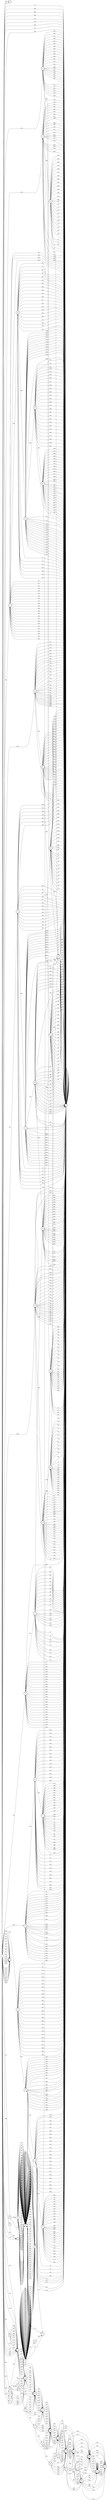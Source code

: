 digraph DFA {
rankdir = LR
1 [shape = doublecircle]
2 [shape = doublecircle]
3 [shape = doublecircle]
4 [shape = doublecircle]
5 [shape = doublecircle]
6 [shape = doublecircle]
7 [shape = doublecircle]
8 [shape = doublecircle]
9 [shape = doublecircle]
10 [shape = doublecircle]
11 [shape = doublecircle]
12 [shape = doublecircle]
13 [shape = doublecircle]
14 [shape = doublecircle]
15 [shape = doublecircle]
16 [shape = doublecircle]
17 [shape = doublecircle]
18 [shape = doublecircle]
19 [shape = doublecircle]
20 [shape = doublecircle]
21 [shape = doublecircle]
24 [shape = doublecircle]
25 [shape = doublecircle]
26 [shape = doublecircle]
27 [shape = doublecircle]
28 [shape = doublecircle]
29 [shape = doublecircle]
30 [shape = doublecircle]
31 [shape = doublecircle]
32 [shape = doublecircle]
33 [shape = doublecircle]
34 [shape = doublecircle]
35 [shape = doublecircle]
36 [shape = doublecircle]
37 [shape = doublecircle]
40 [shape = doublecircle]
41 [shape = doublecircle]
42 [shape = doublecircle]
43 [shape = doublecircle]
44 [shape = doublecircle]
45 [shape = doublecircle]
46 [shape = doublecircle]
47 [shape = doublecircle]
48 [shape = doublecircle]
50 [shape = doublecircle]
51 [shape = doublecircle]
52 [shape = doublecircle]
53 [shape = doublecircle]
54 [shape = doublecircle]
55 [shape = doublecircle]
56 [shape = doublecircle]
57 [shape = doublecircle]
58 [shape = doublecircle]
59 [shape = doublecircle]
60 [shape = doublecircle]
61 [shape = doublecircle]
62 [shape = doublecircle]
63 [shape = doublecircle]
64 [shape = doublecircle]
65 [shape = doublecircle]
66 [shape = doublecircle]
67 [shape = doublecircle]
68 [shape = doublecircle]
0 -> 1 [label="[0]"]
0 -> 2 [label="[1]"]
0 -> 1 [label="[2]"]
0 -> 3 [label="[3]"]
0 -> 3 [label="[4]"]
0 -> 3 [label="[5]"]
0 -> 3 [label="[6]"]
0 -> 3 [label="[7]"]
0 -> 3 [label="[8]"]
0 -> 3 [label="[9]"]
0 -> 3 [label="[10]"]
0 -> 4 [label="[11]"]
0 -> 3 [label="[12]"]
0 -> 3 [label="[13]"]
0 -> 3 [label="[14]"]
0 -> 3 [label="[15]"]
0 -> 3 [label="[16]"]
0 -> 3 [label="[17]"]
0 -> 3 [label="[18]"]
0 -> 3 [label="[19]"]
0 -> 3 [label="[20]"]
0 -> 3 [label="[21]"]
0 -> 3 [label="[22]"]
0 -> 3 [label="[23]"]
0 -> 3 [label="[24]"]
0 -> 3 [label="[25]"]
0 -> 3 [label="[26]"]
0 -> 3 [label="[27]"]
0 -> 5 [label="[28]"]
0 -> 6 [label="[29]"]
0 -> 6 [label="[30]"]
0 -> 7 [label="[31]"]
0 -> 7 [label="[32]"]
0 -> 7 [label="[33]"]
0 -> 7 [label="[34]"]
0 -> 8 [label="[35]"]
0 -> 9 [label="[36]"]
0 -> 7 [label="[37]"]
0 -> 7 [label="[38]"]
0 -> 7 [label="[39]"]
0 -> 7 [label="[40]"]
0 -> 10 [label="[41]"]
0 -> 11 [label="[42]"]
0 -> 12 [label="[43]"]
0 -> 13 [label="[44]"]
0 -> 14 [label="[45]"]
0 -> 2 [label="[46]"]
0 -> 15 [label="[47]"]
0 -> 2 [label="[48]"]
0 -> 2 [label="[49]"]
0 -> 16 [label="[50]"]
0 -> 2 [label="[51]"]
0 -> 17 [label="[52]"]
0 -> 2 [label="[53]"]
0 -> 18 [label="[54]"]
0 -> 19 [label="[55]"]
0 -> 2 [label="[56]"]
0 -> 2 [label="[57]"]
0 -> 2 [label="[58]"]
0 -> 20 [label="[59]"]
0 -> 21 [label="[60]"]
2 -> 2 [label="[1]"]
2 -> 2 [label="[2]"]
2 -> 2 [label="[31]"]
2 -> 2 [label="[32]"]
2 -> 2 [label="[33]"]
2 -> 2 [label="[34]"]
2 -> 2 [label="[35]"]
2 -> 2 [label="[36]"]
2 -> 2 [label="[37]"]
2 -> 2 [label="[38]"]
2 -> 2 [label="[39]"]
2 -> 2 [label="[40]"]
2 -> 2 [label="[44]"]
2 -> 2 [label="[45]"]
2 -> 2 [label="[46]"]
2 -> 2 [label="[47]"]
2 -> 2 [label="[48]"]
2 -> 2 [label="[49]"]
2 -> 2 [label="[50]"]
2 -> 2 [label="[51]"]
2 -> 2 [label="[52]"]
2 -> 2 [label="[53]"]
2 -> 2 [label="[54]"]
2 -> 2 [label="[55]"]
2 -> 2 [label="[56]"]
2 -> 2 [label="[57]"]
2 -> 2 [label="[58]"]
2 -> 2 [label="[59]"]
2 -> 2 [label="[60]"]
4 -> 22 [label="[11]"]
4 -> 23 [label="[14]"]
5 -> 6 [label="[29]"]
7 -> 24 [label="[31]"]
7 -> 24 [label="[32]"]
7 -> 24 [label="[33]"]
7 -> 24 [label="[34]"]
7 -> 24 [label="[35]"]
7 -> 24 [label="[36]"]
7 -> 24 [label="[37]"]
7 -> 24 [label="[38]"]
7 -> 24 [label="[39]"]
7 -> 24 [label="[40]"]
8 -> 7 [label="[31]"]
8 -> 7 [label="[32]"]
8 -> 7 [label="[33]"]
8 -> 7 [label="[34]"]
8 -> 7 [label="[35]"]
8 -> 7 [label="[36]"]
8 -> 7 [label="[37]"]
8 -> 7 [label="[38]"]
8 -> 7 [label="[39]"]
8 -> 7 [label="[40]"]
9 -> 24 [label="[31]"]
9 -> 7 [label="[32]"]
9 -> 24 [label="[33]"]
9 -> 24 [label="[34]"]
9 -> 25 [label="[35]"]
9 -> 24 [label="[36]"]
9 -> 24 [label="[37]"]
9 -> 24 [label="[38]"]
9 -> 24 [label="[39]"]
9 -> 24 [label="[40]"]
13 -> 2 [label="[1]"]
13 -> 2 [label="[2]"]
13 -> 2 [label="[31]"]
13 -> 2 [label="[32]"]
13 -> 2 [label="[33]"]
13 -> 2 [label="[34]"]
13 -> 2 [label="[35]"]
13 -> 2 [label="[36]"]
13 -> 2 [label="[37]"]
13 -> 2 [label="[38]"]
13 -> 2 [label="[39]"]
13 -> 2 [label="[40]"]
13 -> 2 [label="[44]"]
13 -> 26 [label="[45]"]
13 -> 2 [label="[46]"]
13 -> 2 [label="[47]"]
13 -> 2 [label="[48]"]
13 -> 2 [label="[49]"]
13 -> 2 [label="[50]"]
13 -> 2 [label="[51]"]
13 -> 2 [label="[52]"]
13 -> 2 [label="[53]"]
13 -> 2 [label="[54]"]
13 -> 2 [label="[55]"]
13 -> 2 [label="[56]"]
13 -> 27 [label="[57]"]
13 -> 2 [label="[58]"]
13 -> 2 [label="[59]"]
13 -> 2 [label="[60]"]
14 -> 2 [label="[1]"]
14 -> 2 [label="[2]"]
14 -> 2 [label="[31]"]
14 -> 2 [label="[32]"]
14 -> 2 [label="[33]"]
14 -> 2 [label="[34]"]
14 -> 2 [label="[35]"]
14 -> 2 [label="[36]"]
14 -> 2 [label="[37]"]
14 -> 2 [label="[38]"]
14 -> 2 [label="[39]"]
14 -> 2 [label="[40]"]
14 -> 2 [label="[44]"]
14 -> 2 [label="[45]"]
14 -> 2 [label="[46]"]
14 -> 2 [label="[47]"]
14 -> 2 [label="[48]"]
14 -> 2 [label="[49]"]
14 -> 28 [label="[50]"]
14 -> 2 [label="[51]"]
14 -> 2 [label="[52]"]
14 -> 2 [label="[53]"]
14 -> 2 [label="[54]"]
14 -> 2 [label="[55]"]
14 -> 2 [label="[56]"]
14 -> 2 [label="[57]"]
14 -> 2 [label="[58]"]
14 -> 2 [label="[59]"]
14 -> 2 [label="[60]"]
15 -> 2 [label="[1]"]
15 -> 2 [label="[2]"]
15 -> 2 [label="[31]"]
15 -> 2 [label="[32]"]
15 -> 2 [label="[33]"]
15 -> 2 [label="[34]"]
15 -> 2 [label="[35]"]
15 -> 2 [label="[36]"]
15 -> 2 [label="[37]"]
15 -> 2 [label="[38]"]
15 -> 2 [label="[39]"]
15 -> 2 [label="[40]"]
15 -> 2 [label="[44]"]
15 -> 2 [label="[45]"]
15 -> 2 [label="[46]"]
15 -> 2 [label="[47]"]
15 -> 29 [label="[48]"]
15 -> 2 [label="[49]"]
15 -> 2 [label="[50]"]
15 -> 2 [label="[51]"]
15 -> 2 [label="[52]"]
15 -> 2 [label="[53]"]
15 -> 2 [label="[54]"]
15 -> 2 [label="[55]"]
15 -> 2 [label="[56]"]
15 -> 2 [label="[57]"]
15 -> 2 [label="[58]"]
15 -> 2 [label="[59]"]
15 -> 2 [label="[60]"]
16 -> 2 [label="[1]"]
16 -> 2 [label="[2]"]
16 -> 2 [label="[31]"]
16 -> 2 [label="[32]"]
16 -> 2 [label="[33]"]
16 -> 2 [label="[34]"]
16 -> 2 [label="[35]"]
16 -> 2 [label="[36]"]
16 -> 2 [label="[37]"]
16 -> 2 [label="[38]"]
16 -> 2 [label="[39]"]
16 -> 2 [label="[40]"]
16 -> 2 [label="[44]"]
16 -> 2 [label="[45]"]
16 -> 2 [label="[46]"]
16 -> 2 [label="[47]"]
16 -> 2 [label="[48]"]
16 -> 30 [label="[49]"]
16 -> 2 [label="[50]"]
16 -> 2 [label="[51]"]
16 -> 2 [label="[52]"]
16 -> 2 [label="[53]"]
16 -> 2 [label="[54]"]
16 -> 2 [label="[55]"]
16 -> 2 [label="[56]"]
16 -> 2 [label="[57]"]
16 -> 2 [label="[58]"]
16 -> 2 [label="[59]"]
16 -> 2 [label="[60]"]
17 -> 2 [label="[1]"]
17 -> 2 [label="[2]"]
17 -> 2 [label="[31]"]
17 -> 2 [label="[32]"]
17 -> 2 [label="[33]"]
17 -> 2 [label="[34]"]
17 -> 2 [label="[35]"]
17 -> 2 [label="[36]"]
17 -> 2 [label="[37]"]
17 -> 2 [label="[38]"]
17 -> 2 [label="[39]"]
17 -> 2 [label="[40]"]
17 -> 2 [label="[44]"]
17 -> 2 [label="[45]"]
17 -> 2 [label="[46]"]
17 -> 2 [label="[47]"]
17 -> 31 [label="[48]"]
17 -> 2 [label="[49]"]
17 -> 2 [label="[50]"]
17 -> 2 [label="[51]"]
17 -> 2 [label="[52]"]
17 -> 2 [label="[53]"]
17 -> 2 [label="[54]"]
17 -> 2 [label="[55]"]
17 -> 2 [label="[56]"]
17 -> 2 [label="[57]"]
17 -> 2 [label="[58]"]
17 -> 2 [label="[59]"]
17 -> 2 [label="[60]"]
18 -> 2 [label="[1]"]
18 -> 2 [label="[2]"]
18 -> 2 [label="[31]"]
18 -> 2 [label="[32]"]
18 -> 2 [label="[33]"]
18 -> 2 [label="[34]"]
18 -> 2 [label="[35]"]
18 -> 2 [label="[36]"]
18 -> 2 [label="[37]"]
18 -> 2 [label="[38]"]
18 -> 2 [label="[39]"]
18 -> 2 [label="[40]"]
18 -> 2 [label="[44]"]
18 -> 2 [label="[45]"]
18 -> 2 [label="[46]"]
18 -> 2 [label="[47]"]
18 -> 32 [label="[48]"]
18 -> 2 [label="[49]"]
18 -> 2 [label="[50]"]
18 -> 2 [label="[51]"]
18 -> 2 [label="[52]"]
18 -> 2 [label="[53]"]
18 -> 2 [label="[54]"]
18 -> 2 [label="[55]"]
18 -> 2 [label="[56]"]
18 -> 2 [label="[57]"]
18 -> 2 [label="[58]"]
18 -> 2 [label="[59]"]
18 -> 2 [label="[60]"]
19 -> 2 [label="[1]"]
19 -> 2 [label="[2]"]
19 -> 2 [label="[31]"]
19 -> 2 [label="[32]"]
19 -> 2 [label="[33]"]
19 -> 2 [label="[34]"]
19 -> 2 [label="[35]"]
19 -> 2 [label="[36]"]
19 -> 2 [label="[37]"]
19 -> 2 [label="[38]"]
19 -> 2 [label="[39]"]
19 -> 2 [label="[40]"]
19 -> 2 [label="[44]"]
19 -> 2 [label="[45]"]
19 -> 2 [label="[46]"]
19 -> 2 [label="[47]"]
19 -> 2 [label="[48]"]
19 -> 2 [label="[49]"]
19 -> 2 [label="[50]"]
19 -> 2 [label="[51]"]
19 -> 2 [label="[52]"]
19 -> 2 [label="[53]"]
19 -> 2 [label="[54]"]
19 -> 2 [label="[55]"]
19 -> 33 [label="[56]"]
19 -> 2 [label="[57]"]
19 -> 2 [label="[58]"]
19 -> 2 [label="[59]"]
19 -> 2 [label="[60]"]
20 -> 2 [label="[1]"]
20 -> 2 [label="[2]"]
20 -> 2 [label="[31]"]
20 -> 2 [label="[32]"]
20 -> 2 [label="[33]"]
20 -> 2 [label="[34]"]
20 -> 2 [label="[35]"]
20 -> 2 [label="[36]"]
20 -> 2 [label="[37]"]
20 -> 2 [label="[38]"]
20 -> 2 [label="[39]"]
20 -> 2 [label="[40]"]
20 -> 2 [label="[44]"]
20 -> 2 [label="[45]"]
20 -> 2 [label="[46]"]
20 -> 2 [label="[47]"]
20 -> 2 [label="[48]"]
20 -> 2 [label="[49]"]
20 -> 2 [label="[50]"]
20 -> 2 [label="[51]"]
20 -> 2 [label="[52]"]
20 -> 2 [label="[53]"]
20 -> 2 [label="[54]"]
20 -> 2 [label="[55]"]
20 -> 2 [label="[56]"]
20 -> 2 [label="[57]"]
20 -> 2 [label="[58]"]
20 -> 2 [label="[59]"]
20 -> 34 [label="[60]"]
21 -> 2 [label="[1]"]
21 -> 2 [label="[2]"]
21 -> 2 [label="[31]"]
21 -> 2 [label="[32]"]
21 -> 2 [label="[33]"]
21 -> 2 [label="[34]"]
21 -> 2 [label="[35]"]
21 -> 2 [label="[36]"]
21 -> 2 [label="[37]"]
21 -> 2 [label="[38]"]
21 -> 2 [label="[39]"]
21 -> 2 [label="[40]"]
21 -> 2 [label="[44]"]
21 -> 2 [label="[45]"]
21 -> 2 [label="[46]"]
21 -> 2 [label="[47]"]
21 -> 2 [label="[48]"]
21 -> 2 [label="[49]"]
21 -> 35 [label="[50]"]
21 -> 2 [label="[51]"]
21 -> 2 [label="[52]"]
21 -> 2 [label="[53]"]
21 -> 2 [label="[54]"]
21 -> 2 [label="[55]"]
21 -> 2 [label="[56]"]
21 -> 2 [label="[57]"]
21 -> 2 [label="[58]"]
21 -> 2 [label="[59]"]
21 -> 2 [label="[60]"]
22 -> 22 [label="[0]"]
22 -> 22 [label="[1]"]
22 -> 22 [label="[2]"]
22 -> 22 [label="[3]"]
22 -> 22 [label="[4]"]
22 -> 22 [label="[5]"]
22 -> 22 [label="[6]"]
22 -> 22 [label="[7]"]
22 -> 22 [label="[8]"]
22 -> 22 [label="[9]"]
22 -> 22 [label="[10]"]
22 -> 22 [label="[11]"]
22 -> 22 [label="[12]"]
22 -> 22 [label="[13]"]
22 -> 22 [label="[14]"]
22 -> 22 [label="[15]"]
22 -> 22 [label="[16]"]
22 -> 22 [label="[17]"]
22 -> 22 [label="[18]"]
22 -> 22 [label="[19]"]
22 -> 22 [label="[20]"]
22 -> 22 [label="[21]"]
22 -> 22 [label="[22]"]
22 -> 22 [label="[23]"]
22 -> 22 [label="[24]"]
22 -> 22 [label="[25]"]
22 -> 22 [label="[26]"]
22 -> 22 [label="[27]"]
22 -> 36 [label="[28]"]
22 -> 37 [label="[29]"]
22 -> 22 [label="[30]"]
22 -> 22 [label="[31]"]
22 -> 22 [label="[32]"]
22 -> 22 [label="[33]"]
22 -> 22 [label="[34]"]
22 -> 22 [label="[35]"]
22 -> 22 [label="[36]"]
22 -> 22 [label="[37]"]
22 -> 22 [label="[38]"]
22 -> 22 [label="[39]"]
22 -> 22 [label="[40]"]
22 -> 22 [label="[41]"]
22 -> 22 [label="[42]"]
22 -> 22 [label="[43]"]
22 -> 22 [label="[44]"]
22 -> 22 [label="[45]"]
22 -> 22 [label="[46]"]
22 -> 22 [label="[47]"]
22 -> 22 [label="[48]"]
22 -> 22 [label="[49]"]
22 -> 22 [label="[50]"]
22 -> 22 [label="[51]"]
22 -> 22 [label="[52]"]
22 -> 22 [label="[53]"]
22 -> 22 [label="[54]"]
22 -> 22 [label="[55]"]
22 -> 22 [label="[56]"]
22 -> 22 [label="[57]"]
22 -> 22 [label="[58]"]
22 -> 22 [label="[59]"]
22 -> 22 [label="[60]"]
23 -> 38 [label="[0]"]
23 -> 38 [label="[1]"]
23 -> 38 [label="[2]"]
23 -> 38 [label="[3]"]
23 -> 38 [label="[4]"]
23 -> 38 [label="[5]"]
23 -> 38 [label="[6]"]
23 -> 38 [label="[7]"]
23 -> 38 [label="[8]"]
23 -> 38 [label="[9]"]
23 -> 38 [label="[10]"]
23 -> 38 [label="[11]"]
23 -> 38 [label="[12]"]
23 -> 38 [label="[13]"]
23 -> 39 [label="[14]"]
23 -> 38 [label="[15]"]
23 -> 38 [label="[16]"]
23 -> 38 [label="[17]"]
23 -> 38 [label="[18]"]
23 -> 38 [label="[19]"]
23 -> 38 [label="[20]"]
23 -> 38 [label="[21]"]
23 -> 38 [label="[22]"]
23 -> 38 [label="[23]"]
23 -> 38 [label="[24]"]
23 -> 38 [label="[25]"]
23 -> 38 [label="[26]"]
23 -> 38 [label="[27]"]
23 -> 38 [label="[28]"]
23 -> 38 [label="[29]"]
23 -> 38 [label="[30]"]
23 -> 38 [label="[31]"]
23 -> 38 [label="[32]"]
23 -> 38 [label="[33]"]
23 -> 38 [label="[34]"]
23 -> 38 [label="[35]"]
23 -> 38 [label="[36]"]
23 -> 38 [label="[37]"]
23 -> 38 [label="[38]"]
23 -> 38 [label="[39]"]
23 -> 38 [label="[40]"]
23 -> 38 [label="[41]"]
23 -> 38 [label="[42]"]
23 -> 38 [label="[43]"]
23 -> 38 [label="[44]"]
23 -> 38 [label="[45]"]
23 -> 38 [label="[46]"]
23 -> 38 [label="[47]"]
23 -> 38 [label="[48]"]
23 -> 38 [label="[49]"]
23 -> 38 [label="[50]"]
23 -> 38 [label="[51]"]
23 -> 38 [label="[52]"]
23 -> 38 [label="[53]"]
23 -> 38 [label="[54]"]
23 -> 38 [label="[55]"]
23 -> 38 [label="[56]"]
23 -> 38 [label="[57]"]
23 -> 38 [label="[58]"]
23 -> 38 [label="[59]"]
23 -> 38 [label="[60]"]
24 -> 40 [label="[31]"]
24 -> 40 [label="[32]"]
24 -> 40 [label="[33]"]
24 -> 40 [label="[34]"]
24 -> 40 [label="[35]"]
24 -> 40 [label="[36]"]
24 -> 40 [label="[37]"]
24 -> 40 [label="[38]"]
24 -> 40 [label="[39]"]
24 -> 40 [label="[40]"]
25 -> 40 [label="[31]"]
25 -> 24 [label="[32]"]
25 -> 41 [label="[33]"]
25 -> 40 [label="[34]"]
25 -> 24 [label="[35]"]
25 -> 24 [label="[36]"]
25 -> 40 [label="[37]"]
25 -> 24 [label="[38]"]
25 -> 40 [label="[39]"]
25 -> 40 [label="[40]"]
26 -> 2 [label="[1]"]
26 -> 2 [label="[2]"]
26 -> 2 [label="[31]"]
26 -> 2 [label="[32]"]
26 -> 2 [label="[33]"]
26 -> 2 [label="[34]"]
26 -> 2 [label="[35]"]
26 -> 2 [label="[36]"]
26 -> 2 [label="[37]"]
26 -> 2 [label="[38]"]
26 -> 2 [label="[39]"]
26 -> 2 [label="[40]"]
26 -> 2 [label="[44]"]
26 -> 2 [label="[45]"]
26 -> 27 [label="[46]"]
26 -> 2 [label="[47]"]
26 -> 2 [label="[48]"]
26 -> 2 [label="[49]"]
26 -> 2 [label="[50]"]
26 -> 2 [label="[51]"]
26 -> 2 [label="[52]"]
26 -> 2 [label="[53]"]
26 -> 2 [label="[54]"]
26 -> 2 [label="[55]"]
26 -> 2 [label="[56]"]
26 -> 2 [label="[57]"]
26 -> 2 [label="[58]"]
26 -> 2 [label="[59]"]
26 -> 2 [label="[60]"]
27 -> 2 [label="[1]"]
27 -> 2 [label="[2]"]
27 -> 2 [label="[31]"]
27 -> 2 [label="[32]"]
27 -> 2 [label="[33]"]
27 -> 2 [label="[34]"]
27 -> 2 [label="[35]"]
27 -> 2 [label="[36]"]
27 -> 2 [label="[37]"]
27 -> 2 [label="[38]"]
27 -> 2 [label="[39]"]
27 -> 2 [label="[40]"]
27 -> 2 [label="[44]"]
27 -> 2 [label="[45]"]
27 -> 2 [label="[46]"]
27 -> 2 [label="[47]"]
27 -> 2 [label="[48]"]
27 -> 2 [label="[49]"]
27 -> 2 [label="[50]"]
27 -> 2 [label="[51]"]
27 -> 2 [label="[52]"]
27 -> 2 [label="[53]"]
27 -> 2 [label="[54]"]
27 -> 2 [label="[55]"]
27 -> 2 [label="[56]"]
27 -> 2 [label="[57]"]
27 -> 2 [label="[58]"]
27 -> 2 [label="[59]"]
27 -> 2 [label="[60]"]
28 -> 2 [label="[1]"]
28 -> 2 [label="[2]"]
28 -> 2 [label="[31]"]
28 -> 2 [label="[32]"]
28 -> 2 [label="[33]"]
28 -> 2 [label="[34]"]
28 -> 2 [label="[35]"]
28 -> 2 [label="[36]"]
28 -> 2 [label="[37]"]
28 -> 2 [label="[38]"]
28 -> 2 [label="[39]"]
28 -> 2 [label="[40]"]
28 -> 2 [label="[44]"]
28 -> 2 [label="[45]"]
28 -> 2 [label="[46]"]
28 -> 2 [label="[47]"]
28 -> 2 [label="[48]"]
28 -> 2 [label="[49]"]
28 -> 2 [label="[50]"]
28 -> 2 [label="[51]"]
28 -> 2 [label="[52]"]
28 -> 2 [label="[53]"]
28 -> 2 [label="[54]"]
28 -> 27 [label="[55]"]
28 -> 2 [label="[56]"]
28 -> 2 [label="[57]"]
28 -> 2 [label="[58]"]
28 -> 2 [label="[59]"]
28 -> 2 [label="[60]"]
29 -> 2 [label="[1]"]
29 -> 2 [label="[2]"]
29 -> 2 [label="[31]"]
29 -> 2 [label="[32]"]
29 -> 2 [label="[33]"]
29 -> 2 [label="[34]"]
29 -> 2 [label="[35]"]
29 -> 2 [label="[36]"]
29 -> 2 [label="[37]"]
29 -> 2 [label="[38]"]
29 -> 2 [label="[39]"]
29 -> 2 [label="[40]"]
29 -> 2 [label="[44]"]
29 -> 2 [label="[45]"]
29 -> 2 [label="[46]"]
29 -> 2 [label="[47]"]
29 -> 42 [label="[48]"]
29 -> 2 [label="[49]"]
29 -> 2 [label="[50]"]
29 -> 2 [label="[51]"]
29 -> 2 [label="[52]"]
29 -> 2 [label="[53]"]
29 -> 2 [label="[54]"]
29 -> 2 [label="[55]"]
29 -> 2 [label="[56]"]
29 -> 2 [label="[57]"]
29 -> 2 [label="[58]"]
29 -> 2 [label="[59]"]
29 -> 2 [label="[60]"]
30 -> 2 [label="[1]"]
30 -> 2 [label="[2]"]
30 -> 2 [label="[31]"]
30 -> 2 [label="[32]"]
30 -> 2 [label="[33]"]
30 -> 2 [label="[34]"]
30 -> 2 [label="[35]"]
30 -> 2 [label="[36]"]
30 -> 2 [label="[37]"]
30 -> 2 [label="[38]"]
30 -> 2 [label="[39]"]
30 -> 2 [label="[40]"]
30 -> 2 [label="[44]"]
30 -> 2 [label="[45]"]
30 -> 2 [label="[46]"]
30 -> 2 [label="[47]"]
30 -> 2 [label="[48]"]
30 -> 2 [label="[49]"]
30 -> 2 [label="[50]"]
30 -> 2 [label="[51]"]
30 -> 2 [label="[52]"]
30 -> 2 [label="[53]"]
30 -> 2 [label="[54]"]
30 -> 2 [label="[55]"]
30 -> 2 [label="[56]"]
30 -> 2 [label="[57]"]
30 -> 43 [label="[58]"]
30 -> 2 [label="[59]"]
30 -> 2 [label="[60]"]
31 -> 2 [label="[1]"]
31 -> 2 [label="[2]"]
31 -> 2 [label="[31]"]
31 -> 2 [label="[32]"]
31 -> 2 [label="[33]"]
31 -> 2 [label="[34]"]
31 -> 2 [label="[35]"]
31 -> 2 [label="[36]"]
31 -> 2 [label="[37]"]
31 -> 2 [label="[38]"]
31 -> 2 [label="[39]"]
31 -> 2 [label="[40]"]
31 -> 2 [label="[44]"]
31 -> 2 [label="[45]"]
31 -> 2 [label="[46]"]
31 -> 2 [label="[47]"]
31 -> 2 [label="[48]"]
31 -> 2 [label="[49]"]
31 -> 2 [label="[50]"]
31 -> 2 [label="[51]"]
31 -> 2 [label="[52]"]
31 -> 44 [label="[53]"]
31 -> 2 [label="[54]"]
31 -> 2 [label="[55]"]
31 -> 2 [label="[56]"]
31 -> 2 [label="[57]"]
31 -> 2 [label="[58]"]
31 -> 2 [label="[59]"]
31 -> 2 [label="[60]"]
32 -> 2 [label="[1]"]
32 -> 2 [label="[2]"]
32 -> 2 [label="[31]"]
32 -> 2 [label="[32]"]
32 -> 2 [label="[33]"]
32 -> 2 [label="[34]"]
32 -> 2 [label="[35]"]
32 -> 2 [label="[36]"]
32 -> 2 [label="[37]"]
32 -> 2 [label="[38]"]
32 -> 2 [label="[39]"]
32 -> 2 [label="[40]"]
32 -> 45 [label="[44]"]
32 -> 2 [label="[45]"]
32 -> 2 [label="[46]"]
32 -> 2 [label="[47]"]
32 -> 2 [label="[48]"]
32 -> 2 [label="[49]"]
32 -> 2 [label="[50]"]
32 -> 2 [label="[51]"]
32 -> 2 [label="[52]"]
32 -> 2 [label="[53]"]
32 -> 2 [label="[54]"]
32 -> 2 [label="[55]"]
32 -> 2 [label="[56]"]
32 -> 2 [label="[57]"]
32 -> 2 [label="[58]"]
32 -> 2 [label="[59]"]
32 -> 2 [label="[60]"]
33 -> 2 [label="[1]"]
33 -> 2 [label="[2]"]
33 -> 2 [label="[31]"]
33 -> 2 [label="[32]"]
33 -> 2 [label="[33]"]
33 -> 2 [label="[34]"]
33 -> 2 [label="[35]"]
33 -> 2 [label="[36]"]
33 -> 2 [label="[37]"]
33 -> 2 [label="[38]"]
33 -> 2 [label="[39]"]
33 -> 2 [label="[40]"]
33 -> 46 [label="[44]"]
33 -> 2 [label="[45]"]
33 -> 2 [label="[46]"]
33 -> 2 [label="[47]"]
33 -> 2 [label="[48]"]
33 -> 2 [label="[49]"]
33 -> 2 [label="[50]"]
33 -> 2 [label="[51]"]
33 -> 2 [label="[52]"]
33 -> 2 [label="[53]"]
33 -> 2 [label="[54]"]
33 -> 2 [label="[55]"]
33 -> 2 [label="[56]"]
33 -> 2 [label="[57]"]
33 -> 2 [label="[58]"]
33 -> 2 [label="[59]"]
33 -> 2 [label="[60]"]
34 -> 2 [label="[1]"]
34 -> 2 [label="[2]"]
34 -> 2 [label="[31]"]
34 -> 2 [label="[32]"]
34 -> 2 [label="[33]"]
34 -> 2 [label="[34]"]
34 -> 2 [label="[35]"]
34 -> 2 [label="[36]"]
34 -> 2 [label="[37]"]
34 -> 2 [label="[38]"]
34 -> 2 [label="[39]"]
34 -> 2 [label="[40]"]
34 -> 47 [label="[44]"]
34 -> 2 [label="[45]"]
34 -> 2 [label="[46]"]
34 -> 2 [label="[47]"]
34 -> 2 [label="[48]"]
34 -> 2 [label="[49]"]
34 -> 2 [label="[50]"]
34 -> 2 [label="[51]"]
34 -> 2 [label="[52]"]
34 -> 2 [label="[53]"]
34 -> 2 [label="[54]"]
34 -> 2 [label="[55]"]
34 -> 2 [label="[56]"]
34 -> 2 [label="[57]"]
34 -> 2 [label="[58]"]
34 -> 2 [label="[59]"]
34 -> 2 [label="[60]"]
35 -> 2 [label="[1]"]
35 -> 2 [label="[2]"]
35 -> 2 [label="[31]"]
35 -> 2 [label="[32]"]
35 -> 2 [label="[33]"]
35 -> 2 [label="[34]"]
35 -> 2 [label="[35]"]
35 -> 2 [label="[36]"]
35 -> 2 [label="[37]"]
35 -> 2 [label="[38]"]
35 -> 2 [label="[39]"]
35 -> 2 [label="[40]"]
35 -> 2 [label="[44]"]
35 -> 2 [label="[45]"]
35 -> 48 [label="[46]"]
35 -> 2 [label="[47]"]
35 -> 2 [label="[48]"]
35 -> 2 [label="[49]"]
35 -> 2 [label="[50]"]
35 -> 2 [label="[51]"]
35 -> 2 [label="[52]"]
35 -> 2 [label="[53]"]
35 -> 2 [label="[54]"]
35 -> 2 [label="[55]"]
35 -> 2 [label="[56]"]
35 -> 2 [label="[57]"]
35 -> 2 [label="[58]"]
35 -> 2 [label="[59]"]
35 -> 2 [label="[60]"]
36 -> 37 [label="[29]"]
38 -> 38 [label="[0]"]
38 -> 38 [label="[1]"]
38 -> 38 [label="[2]"]
38 -> 38 [label="[3]"]
38 -> 38 [label="[4]"]
38 -> 38 [label="[5]"]
38 -> 38 [label="[6]"]
38 -> 38 [label="[7]"]
38 -> 38 [label="[8]"]
38 -> 38 [label="[9]"]
38 -> 38 [label="[10]"]
38 -> 38 [label="[11]"]
38 -> 38 [label="[12]"]
38 -> 38 [label="[13]"]
38 -> 49 [label="[14]"]
38 -> 38 [label="[15]"]
38 -> 38 [label="[16]"]
38 -> 38 [label="[17]"]
38 -> 38 [label="[18]"]
38 -> 38 [label="[19]"]
38 -> 38 [label="[20]"]
38 -> 38 [label="[21]"]
38 -> 38 [label="[22]"]
38 -> 38 [label="[23]"]
38 -> 38 [label="[24]"]
38 -> 38 [label="[25]"]
38 -> 38 [label="[26]"]
38 -> 38 [label="[27]"]
38 -> 38 [label="[28]"]
38 -> 38 [label="[29]"]
38 -> 38 [label="[30]"]
38 -> 38 [label="[31]"]
38 -> 38 [label="[32]"]
38 -> 38 [label="[33]"]
38 -> 38 [label="[34]"]
38 -> 38 [label="[35]"]
38 -> 38 [label="[36]"]
38 -> 38 [label="[37]"]
38 -> 38 [label="[38]"]
38 -> 38 [label="[39]"]
38 -> 38 [label="[40]"]
38 -> 38 [label="[41]"]
38 -> 38 [label="[42]"]
38 -> 38 [label="[43]"]
38 -> 38 [label="[44]"]
38 -> 38 [label="[45]"]
38 -> 38 [label="[46]"]
38 -> 38 [label="[47]"]
38 -> 38 [label="[48]"]
38 -> 38 [label="[49]"]
38 -> 38 [label="[50]"]
38 -> 38 [label="[51]"]
38 -> 38 [label="[52]"]
38 -> 38 [label="[53]"]
38 -> 38 [label="[54]"]
38 -> 38 [label="[55]"]
38 -> 38 [label="[56]"]
38 -> 38 [label="[57]"]
38 -> 38 [label="[58]"]
38 -> 38 [label="[59]"]
38 -> 38 [label="[60]"]
39 -> 37 [label="[11]"]
39 -> 39 [label="[14]"]
40 -> 50 [label="[31]"]
40 -> 50 [label="[32]"]
40 -> 50 [label="[33]"]
40 -> 50 [label="[34]"]
40 -> 50 [label="[35]"]
40 -> 50 [label="[36]"]
40 -> 50 [label="[37]"]
40 -> 50 [label="[38]"]
40 -> 50 [label="[39]"]
40 -> 50 [label="[40]"]
41 -> 50 [label="[31]"]
41 -> 40 [label="[32]"]
41 -> 40 [label="[33]"]
41 -> 50 [label="[34]"]
41 -> 40 [label="[35]"]
41 -> 40 [label="[36]"]
41 -> 40 [label="[37]"]
41 -> 40 [label="[38]"]
41 -> 40 [label="[39]"]
41 -> 51 [label="[40]"]
42 -> 2 [label="[1]"]
42 -> 2 [label="[2]"]
42 -> 2 [label="[31]"]
42 -> 2 [label="[32]"]
42 -> 2 [label="[33]"]
42 -> 2 [label="[34]"]
42 -> 2 [label="[35]"]
42 -> 2 [label="[36]"]
42 -> 2 [label="[37]"]
42 -> 2 [label="[38]"]
42 -> 2 [label="[39]"]
42 -> 2 [label="[40]"]
42 -> 2 [label="[44]"]
42 -> 2 [label="[45]"]
42 -> 2 [label="[46]"]
42 -> 2 [label="[47]"]
42 -> 2 [label="[48]"]
42 -> 52 [label="[49]"]
42 -> 2 [label="[50]"]
42 -> 2 [label="[51]"]
42 -> 2 [label="[52]"]
42 -> 2 [label="[53]"]
42 -> 2 [label="[54]"]
42 -> 2 [label="[55]"]
42 -> 2 [label="[56]"]
42 -> 2 [label="[57]"]
42 -> 2 [label="[58]"]
42 -> 2 [label="[59]"]
42 -> 2 [label="[60]"]
43 -> 2 [label="[1]"]
43 -> 2 [label="[2]"]
43 -> 2 [label="[31]"]
43 -> 2 [label="[32]"]
43 -> 2 [label="[33]"]
43 -> 2 [label="[34]"]
43 -> 2 [label="[35]"]
43 -> 2 [label="[36]"]
43 -> 2 [label="[37]"]
43 -> 2 [label="[38]"]
43 -> 2 [label="[39]"]
43 -> 2 [label="[40]"]
43 -> 2 [label="[44]"]
43 -> 2 [label="[45]"]
43 -> 2 [label="[46]"]
43 -> 2 [label="[47]"]
43 -> 2 [label="[48]"]
43 -> 2 [label="[49]"]
43 -> 27 [label="[50]"]
43 -> 2 [label="[51]"]
43 -> 2 [label="[52]"]
43 -> 2 [label="[53]"]
43 -> 2 [label="[54]"]
43 -> 2 [label="[55]"]
43 -> 2 [label="[56]"]
43 -> 2 [label="[57]"]
43 -> 2 [label="[58]"]
43 -> 2 [label="[59]"]
43 -> 2 [label="[60]"]
44 -> 2 [label="[1]"]
44 -> 2 [label="[2]"]
44 -> 2 [label="[31]"]
44 -> 2 [label="[32]"]
44 -> 2 [label="[33]"]
44 -> 2 [label="[34]"]
44 -> 2 [label="[35]"]
44 -> 2 [label="[36]"]
44 -> 2 [label="[37]"]
44 -> 2 [label="[38]"]
44 -> 2 [label="[39]"]
44 -> 2 [label="[40]"]
44 -> 2 [label="[44]"]
44 -> 2 [label="[45]"]
44 -> 2 [label="[46]"]
44 -> 46 [label="[47]"]
44 -> 2 [label="[48]"]
44 -> 2 [label="[49]"]
44 -> 2 [label="[50]"]
44 -> 2 [label="[51]"]
44 -> 2 [label="[52]"]
44 -> 2 [label="[53]"]
44 -> 2 [label="[54]"]
44 -> 2 [label="[55]"]
44 -> 2 [label="[56]"]
44 -> 2 [label="[57]"]
44 -> 2 [label="[58]"]
44 -> 2 [label="[59]"]
44 -> 2 [label="[60]"]
45 -> 2 [label="[1]"]
45 -> 2 [label="[2]"]
45 -> 2 [label="[31]"]
45 -> 2 [label="[32]"]
45 -> 2 [label="[33]"]
45 -> 2 [label="[34]"]
45 -> 2 [label="[35]"]
45 -> 2 [label="[36]"]
45 -> 2 [label="[37]"]
45 -> 2 [label="[38]"]
45 -> 2 [label="[39]"]
45 -> 2 [label="[40]"]
45 -> 2 [label="[44]"]
45 -> 2 [label="[45]"]
45 -> 2 [label="[46]"]
45 -> 2 [label="[47]"]
45 -> 2 [label="[48]"]
45 -> 2 [label="[49]"]
45 -> 2 [label="[50]"]
45 -> 2 [label="[51]"]
45 -> 27 [label="[52]"]
45 -> 2 [label="[53]"]
45 -> 2 [label="[54]"]
45 -> 2 [label="[55]"]
45 -> 2 [label="[56]"]
45 -> 2 [label="[57]"]
45 -> 2 [label="[58]"]
45 -> 2 [label="[59]"]
45 -> 2 [label="[60]"]
46 -> 2 [label="[1]"]
46 -> 2 [label="[2]"]
46 -> 2 [label="[31]"]
46 -> 2 [label="[32]"]
46 -> 2 [label="[33]"]
46 -> 2 [label="[34]"]
46 -> 2 [label="[35]"]
46 -> 2 [label="[36]"]
46 -> 2 [label="[37]"]
46 -> 2 [label="[38]"]
46 -> 2 [label="[39]"]
46 -> 2 [label="[40]"]
46 -> 2 [label="[44]"]
46 -> 2 [label="[45]"]
46 -> 2 [label="[46]"]
46 -> 2 [label="[47]"]
46 -> 2 [label="[48]"]
46 -> 43 [label="[49]"]
46 -> 2 [label="[50]"]
46 -> 2 [label="[51]"]
46 -> 2 [label="[52]"]
46 -> 2 [label="[53]"]
46 -> 2 [label="[54]"]
46 -> 2 [label="[55]"]
46 -> 2 [label="[56]"]
46 -> 2 [label="[57]"]
46 -> 2 [label="[58]"]
46 -> 2 [label="[59]"]
46 -> 2 [label="[60]"]
47 -> 2 [label="[1]"]
47 -> 2 [label="[2]"]
47 -> 2 [label="[31]"]
47 -> 2 [label="[32]"]
47 -> 2 [label="[33]"]
47 -> 2 [label="[34]"]
47 -> 2 [label="[35]"]
47 -> 2 [label="[36]"]
47 -> 2 [label="[37]"]
47 -> 2 [label="[38]"]
47 -> 2 [label="[39]"]
47 -> 2 [label="[40]"]
47 -> 2 [label="[44]"]
47 -> 26 [label="[45]"]
47 -> 2 [label="[46]"]
47 -> 2 [label="[47]"]
47 -> 2 [label="[48]"]
47 -> 2 [label="[49]"]
47 -> 2 [label="[50]"]
47 -> 2 [label="[51]"]
47 -> 2 [label="[52]"]
47 -> 2 [label="[53]"]
47 -> 2 [label="[54]"]
47 -> 2 [label="[55]"]
47 -> 2 [label="[56]"]
47 -> 2 [label="[57]"]
47 -> 2 [label="[58]"]
47 -> 2 [label="[59]"]
47 -> 2 [label="[60]"]
48 -> 2 [label="[1]"]
48 -> 2 [label="[2]"]
48 -> 2 [label="[31]"]
48 -> 2 [label="[32]"]
48 -> 2 [label="[33]"]
48 -> 2 [label="[34]"]
48 -> 2 [label="[35]"]
48 -> 2 [label="[36]"]
48 -> 2 [label="[37]"]
48 -> 2 [label="[38]"]
48 -> 2 [label="[39]"]
48 -> 2 [label="[40]"]
48 -> 2 [label="[44]"]
48 -> 2 [label="[45]"]
48 -> 2 [label="[46]"]
48 -> 2 [label="[47]"]
48 -> 2 [label="[48]"]
48 -> 2 [label="[49]"]
48 -> 2 [label="[50]"]
48 -> 2 [label="[51]"]
48 -> 2 [label="[52]"]
48 -> 53 [label="[53]"]
48 -> 2 [label="[54]"]
48 -> 2 [label="[55]"]
48 -> 2 [label="[56]"]
48 -> 2 [label="[57]"]
48 -> 2 [label="[58]"]
48 -> 2 [label="[59]"]
48 -> 2 [label="[60]"]
49 -> 38 [label="[0]"]
49 -> 38 [label="[1]"]
49 -> 38 [label="[2]"]
49 -> 38 [label="[3]"]
49 -> 38 [label="[4]"]
49 -> 38 [label="[5]"]
49 -> 38 [label="[6]"]
49 -> 38 [label="[7]"]
49 -> 38 [label="[8]"]
49 -> 38 [label="[9]"]
49 -> 38 [label="[10]"]
49 -> 37 [label="[11]"]
49 -> 38 [label="[12]"]
49 -> 38 [label="[13]"]
49 -> 49 [label="[14]"]
49 -> 38 [label="[15]"]
49 -> 38 [label="[16]"]
49 -> 38 [label="[17]"]
49 -> 38 [label="[18]"]
49 -> 38 [label="[19]"]
49 -> 38 [label="[20]"]
49 -> 38 [label="[21]"]
49 -> 38 [label="[22]"]
49 -> 38 [label="[23]"]
49 -> 38 [label="[24]"]
49 -> 38 [label="[25]"]
49 -> 38 [label="[26]"]
49 -> 38 [label="[27]"]
49 -> 38 [label="[28]"]
49 -> 38 [label="[29]"]
49 -> 38 [label="[30]"]
49 -> 38 [label="[31]"]
49 -> 38 [label="[32]"]
49 -> 38 [label="[33]"]
49 -> 38 [label="[34]"]
49 -> 38 [label="[35]"]
49 -> 38 [label="[36]"]
49 -> 38 [label="[37]"]
49 -> 38 [label="[38]"]
49 -> 38 [label="[39]"]
49 -> 38 [label="[40]"]
49 -> 38 [label="[41]"]
49 -> 38 [label="[42]"]
49 -> 38 [label="[43]"]
49 -> 38 [label="[44]"]
49 -> 38 [label="[45]"]
49 -> 38 [label="[46]"]
49 -> 38 [label="[47]"]
49 -> 38 [label="[48]"]
49 -> 38 [label="[49]"]
49 -> 38 [label="[50]"]
49 -> 38 [label="[51]"]
49 -> 38 [label="[52]"]
49 -> 38 [label="[53]"]
49 -> 38 [label="[54]"]
49 -> 38 [label="[55]"]
49 -> 38 [label="[56]"]
49 -> 38 [label="[57]"]
49 -> 38 [label="[58]"]
49 -> 38 [label="[59]"]
49 -> 38 [label="[60]"]
50 -> 54 [label="[31]"]
50 -> 54 [label="[32]"]
50 -> 54 [label="[33]"]
50 -> 54 [label="[34]"]
50 -> 54 [label="[35]"]
50 -> 54 [label="[36]"]
50 -> 54 [label="[37]"]
50 -> 54 [label="[38]"]
50 -> 54 [label="[39]"]
50 -> 54 [label="[40]"]
51 -> 54 [label="[31]"]
51 -> 50 [label="[32]"]
51 -> 55 [label="[33]"]
51 -> 54 [label="[34]"]
51 -> 50 [label="[35]"]
51 -> 50 [label="[36]"]
51 -> 54 [label="[37]"]
51 -> 50 [label="[38]"]
51 -> 54 [label="[39]"]
51 -> 54 [label="[40]"]
52 -> 2 [label="[1]"]
52 -> 2 [label="[2]"]
52 -> 2 [label="[31]"]
52 -> 2 [label="[32]"]
52 -> 2 [label="[33]"]
52 -> 2 [label="[34]"]
52 -> 2 [label="[35]"]
52 -> 2 [label="[36]"]
52 -> 2 [label="[37]"]
52 -> 2 [label="[38]"]
52 -> 2 [label="[39]"]
52 -> 2 [label="[40]"]
52 -> 2 [label="[44]"]
52 -> 2 [label="[45]"]
52 -> 2 [label="[46]"]
52 -> 2 [label="[47]"]
52 -> 2 [label="[48]"]
52 -> 2 [label="[49]"]
52 -> 56 [label="[50]"]
52 -> 2 [label="[51]"]
52 -> 2 [label="[52]"]
52 -> 2 [label="[53]"]
52 -> 2 [label="[54]"]
52 -> 2 [label="[55]"]
52 -> 2 [label="[56]"]
52 -> 2 [label="[57]"]
52 -> 2 [label="[58]"]
52 -> 2 [label="[59]"]
52 -> 2 [label="[60]"]
53 -> 2 [label="[1]"]
53 -> 2 [label="[2]"]
53 -> 2 [label="[31]"]
53 -> 2 [label="[32]"]
53 -> 2 [label="[33]"]
53 -> 2 [label="[34]"]
53 -> 2 [label="[35]"]
53 -> 2 [label="[36]"]
53 -> 2 [label="[37]"]
53 -> 2 [label="[38]"]
53 -> 2 [label="[39]"]
53 -> 2 [label="[40]"]
53 -> 2 [label="[44]"]
53 -> 2 [label="[45]"]
53 -> 2 [label="[46]"]
53 -> 2 [label="[47]"]
53 -> 2 [label="[48]"]
53 -> 2 [label="[49]"]
53 -> 2 [label="[50]"]
53 -> 2 [label="[51]"]
53 -> 2 [label="[52]"]
53 -> 2 [label="[53]"]
53 -> 2 [label="[54]"]
53 -> 2 [label="[55]"]
53 -> 2 [label="[56]"]
53 -> 2 [label="[57]"]
53 -> 2 [label="[58]"]
53 -> 2 [label="[59]"]
53 -> 57 [label="[60]"]
54 -> 58 [label="[31]"]
54 -> 58 [label="[32]"]
54 -> 58 [label="[33]"]
54 -> 58 [label="[34]"]
54 -> 58 [label="[35]"]
54 -> 58 [label="[36]"]
54 -> 58 [label="[37]"]
54 -> 58 [label="[38]"]
54 -> 58 [label="[39]"]
54 -> 58 [label="[40]"]
55 -> 58 [label="[31]"]
55 -> 54 [label="[32]"]
55 -> 54 [label="[33]"]
55 -> 59 [label="[34]"]
55 -> 54 [label="[35]"]
55 -> 54 [label="[36]"]
55 -> 54 [label="[37]"]
55 -> 54 [label="[38]"]
55 -> 54 [label="[39]"]
55 -> 54 [label="[40]"]
56 -> 2 [label="[1]"]
56 -> 2 [label="[2]"]
56 -> 2 [label="[31]"]
56 -> 2 [label="[32]"]
56 -> 2 [label="[33]"]
56 -> 2 [label="[34]"]
56 -> 2 [label="[35]"]
56 -> 2 [label="[36]"]
56 -> 2 [label="[37]"]
56 -> 2 [label="[38]"]
56 -> 2 [label="[39]"]
56 -> 2 [label="[40]"]
56 -> 2 [label="[44]"]
56 -> 2 [label="[45]"]
56 -> 2 [label="[46]"]
56 -> 2 [label="[47]"]
56 -> 2 [label="[48]"]
56 -> 2 [label="[49]"]
56 -> 2 [label="[50]"]
56 -> 57 [label="[51]"]
56 -> 2 [label="[52]"]
56 -> 2 [label="[53]"]
56 -> 2 [label="[54]"]
56 -> 2 [label="[55]"]
56 -> 2 [label="[56]"]
56 -> 2 [label="[57]"]
56 -> 2 [label="[58]"]
56 -> 2 [label="[59]"]
56 -> 2 [label="[60]"]
57 -> 2 [label="[1]"]
57 -> 2 [label="[2]"]
57 -> 2 [label="[31]"]
57 -> 2 [label="[32]"]
57 -> 2 [label="[33]"]
57 -> 2 [label="[34]"]
57 -> 2 [label="[35]"]
57 -> 2 [label="[36]"]
57 -> 2 [label="[37]"]
57 -> 2 [label="[38]"]
57 -> 2 [label="[39]"]
57 -> 2 [label="[40]"]
57 -> 2 [label="[44]"]
57 -> 27 [label="[45]"]
57 -> 2 [label="[46]"]
57 -> 2 [label="[47]"]
57 -> 2 [label="[48]"]
57 -> 2 [label="[49]"]
57 -> 2 [label="[50]"]
57 -> 2 [label="[51]"]
57 -> 2 [label="[52]"]
57 -> 2 [label="[53]"]
57 -> 2 [label="[54]"]
57 -> 2 [label="[55]"]
57 -> 2 [label="[56]"]
57 -> 2 [label="[57]"]
57 -> 2 [label="[58]"]
57 -> 2 [label="[59]"]
57 -> 2 [label="[60]"]
58 -> 60 [label="[31]"]
58 -> 60 [label="[32]"]
58 -> 60 [label="[33]"]
58 -> 60 [label="[34]"]
58 -> 60 [label="[35]"]
58 -> 60 [label="[36]"]
58 -> 60 [label="[37]"]
58 -> 60 [label="[38]"]
58 -> 60 [label="[39]"]
58 -> 60 [label="[40]"]
59 -> 60 [label="[31]"]
59 -> 58 [label="[32]"]
59 -> 60 [label="[33]"]
59 -> 60 [label="[34]"]
59 -> 58 [label="[35]"]
59 -> 58 [label="[36]"]
59 -> 60 [label="[37]"]
59 -> 61 [label="[38]"]
59 -> 60 [label="[39]"]
59 -> 60 [label="[40]"]
60 -> 62 [label="[31]"]
60 -> 62 [label="[32]"]
60 -> 62 [label="[33]"]
60 -> 62 [label="[34]"]
60 -> 62 [label="[35]"]
60 -> 62 [label="[36]"]
60 -> 62 [label="[37]"]
60 -> 62 [label="[38]"]
60 -> 62 [label="[39]"]
60 -> 62 [label="[40]"]
61 -> 62 [label="[31]"]
61 -> 60 [label="[32]"]
61 -> 60 [label="[33]"]
61 -> 62 [label="[34]"]
61 -> 60 [label="[35]"]
61 -> 60 [label="[36]"]
61 -> 63 [label="[37]"]
61 -> 60 [label="[38]"]
61 -> 60 [label="[39]"]
61 -> 62 [label="[40]"]
62 -> 64 [label="[31]"]
62 -> 65 [label="[32]"]
62 -> 65 [label="[33]"]
62 -> 65 [label="[34]"]
62 -> 64 [label="[35]"]
62 -> 65 [label="[36]"]
62 -> 65 [label="[37]"]
62 -> 64 [label="[38]"]
62 -> 64 [label="[39]"]
62 -> 64 [label="[40]"]
63 -> 64 [label="[31]"]
63 -> 62 [label="[32]"]
63 -> 66 [label="[33]"]
63 -> 65 [label="[34]"]
63 -> 62 [label="[35]"]
63 -> 62 [label="[36]"]
63 -> 65 [label="[37]"]
63 -> 62 [label="[38]"]
63 -> 64 [label="[39]"]
63 -> 64 [label="[40]"]
64 -> 67 [label="[31]"]
64 -> 68 [label="[32]"]
64 -> 68 [label="[33]"]
64 -> 68 [label="[34]"]
64 -> 67 [label="[35]"]
64 -> 65 [label="[36]"]
64 -> 65 [label="[37]"]
64 -> 67 [label="[38]"]
64 -> 67 [label="[39]"]
64 -> 67 [label="[40]"]
65 -> 67 [label="[31]"]
65 -> 65 [label="[32]"]
65 -> 65 [label="[33]"]
65 -> 65 [label="[34]"]
65 -> 67 [label="[35]"]
65 -> 68 [label="[36]"]
65 -> 68 [label="[37]"]
65 -> 67 [label="[38]"]
65 -> 67 [label="[39]"]
65 -> 67 [label="[40]"]
66 -> 67 [label="[31]"]
66 -> 65 [label="[32]"]
66 -> 65 [label="[33]"]
66 -> 65 [label="[34]"]
66 -> 64 [label="[35]"]
66 -> 65 [label="[36]"]
66 -> 65 [label="[37]"]
66 -> 64 [label="[38]"]
66 -> 64 [label="[39]"]
66 -> 64 [label="[40]"]
67 -> 67 [label="[31]"]
67 -> 68 [label="[32]"]
67 -> 68 [label="[33]"]
67 -> 68 [label="[34]"]
67 -> 67 [label="[35]"]
67 -> 65 [label="[36]"]
67 -> 65 [label="[37]"]
67 -> 67 [label="[38]"]
67 -> 67 [label="[39]"]
67 -> 67 [label="[40]"]
68 -> 67 [label="[31]"]
68 -> 65 [label="[32]"]
68 -> 65 [label="[33]"]
68 -> 65 [label="[34]"]
68 -> 67 [label="[35]"]
68 -> 68 [label="[36]"]
68 -> 68 [label="[37]"]
68 -> 67 [label="[38]"]
68 -> 67 [label="[39]"]
68 -> 67 [label="[40]"]
}

